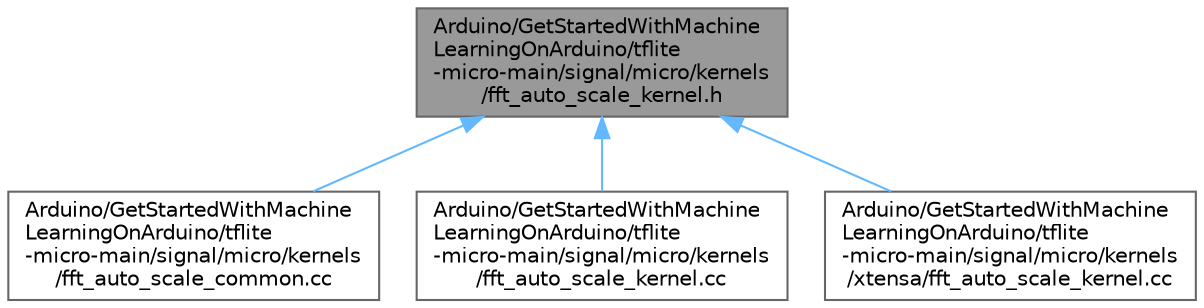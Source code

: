digraph "Arduino/GetStartedWithMachineLearningOnArduino/tflite-micro-main/signal/micro/kernels/fft_auto_scale_kernel.h"
{
 // LATEX_PDF_SIZE
  bgcolor="transparent";
  edge [fontname=Helvetica,fontsize=10,labelfontname=Helvetica,labelfontsize=10];
  node [fontname=Helvetica,fontsize=10,shape=box,height=0.2,width=0.4];
  Node1 [id="Node000001",label="Arduino/GetStartedWithMachine\lLearningOnArduino/tflite\l-micro-main/signal/micro/kernels\l/fft_auto_scale_kernel.h",height=0.2,width=0.4,color="gray40", fillcolor="grey60", style="filled", fontcolor="black",tooltip=" "];
  Node1 -> Node2 [id="edge4_Node000001_Node000002",dir="back",color="steelblue1",style="solid",tooltip=" "];
  Node2 [id="Node000002",label="Arduino/GetStartedWithMachine\lLearningOnArduino/tflite\l-micro-main/signal/micro/kernels\l/fft_auto_scale_common.cc",height=0.2,width=0.4,color="grey40", fillcolor="white", style="filled",URL="$fft__auto__scale__common_8cc.html",tooltip=" "];
  Node1 -> Node3 [id="edge5_Node000001_Node000003",dir="back",color="steelblue1",style="solid",tooltip=" "];
  Node3 [id="Node000003",label="Arduino/GetStartedWithMachine\lLearningOnArduino/tflite\l-micro-main/signal/micro/kernels\l/fft_auto_scale_kernel.cc",height=0.2,width=0.4,color="grey40", fillcolor="white", style="filled",URL="$fft__auto__scale__kernel_8cc.html",tooltip=" "];
  Node1 -> Node4 [id="edge6_Node000001_Node000004",dir="back",color="steelblue1",style="solid",tooltip=" "];
  Node4 [id="Node000004",label="Arduino/GetStartedWithMachine\lLearningOnArduino/tflite\l-micro-main/signal/micro/kernels\l/xtensa/fft_auto_scale_kernel.cc",height=0.2,width=0.4,color="grey40", fillcolor="white", style="filled",URL="$xtensa_2fft__auto__scale__kernel_8cc.html",tooltip=" "];
}
